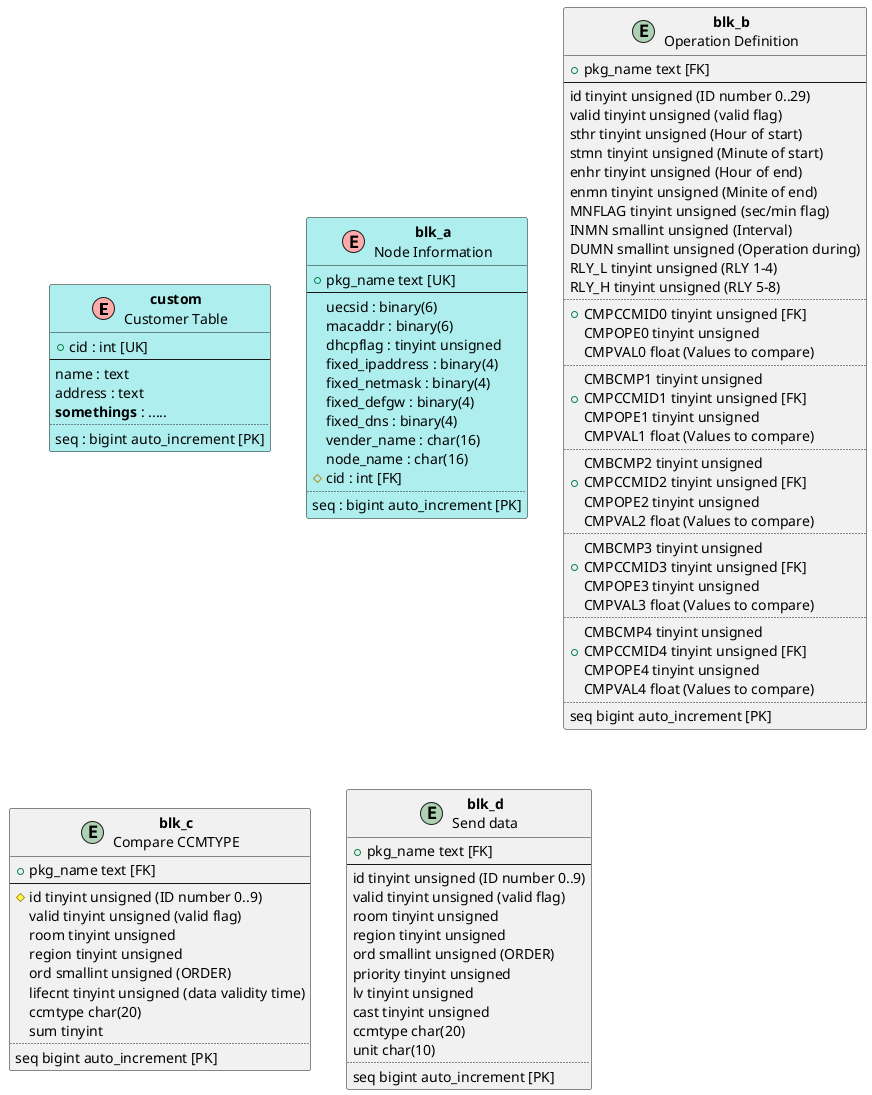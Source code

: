 @startuml tables
entity custom as "**custom**\nCustomer Table" <<(E,#FFAAAA)>> #PaleTurquoise {
    + cid : int [UK]
    --
    name : text
    address : text
    **somethings** : .....
    ..
    seq : bigint auto_increment [PK]
}

entity blk_a as "**blk_a**\nNode Information" <<(E,#FFAAAA)>> #PaleTurquoise {
  + pkg_name text [UK]
  --
  uecsid : binary(6)
  macaddr : binary(6)
  dhcpflag : tinyint unsigned
  fixed_ipaddress : binary(4)
  fixed_netmask : binary(4)
  fixed_defgw : binary(4)
  fixed_dns : binary(4)
  vender_name : char(16)
  node_name : char(16)
  # cid : int [FK]
  ..
  seq : bigint auto_increment [PK]
}

entity blk_b as "**blk_b**\nOperation Definition" {
    + pkg_name text [FK]
    --
    id tinyint unsigned (ID number 0..29)
    valid tinyint unsigned (valid flag)
    sthr tinyint unsigned (Hour of start)
    stmn tinyint unsigned (Minute of start)
    enhr tinyint unsigned (Hour of end)
    enmn tinyint unsigned (Minite of end)
    MNFLAG tinyint unsigned (sec/min flag)
    INMN smallint unsigned (Interval)
    DUMN smallint unsigned (Operation during)
    RLY_L tinyint unsigned (RLY 1-4)
    RLY_H tinyint unsigned (RLY 5-8)
    ..
    + CMPCCMID0 tinyint unsigned [FK]
    CMPOPE0 tinyint unsigned
    CMPVAL0 float (Values to compare)
    ..
    CMBCMP1 tinyint unsigned
    + CMPCCMID1 tinyint unsigned [FK]
    CMPOPE1 tinyint unsigned
    CMPVAL1 float (Values to compare)
    ..
    CMBCMP2 tinyint unsigned
    + CMPCCMID2 tinyint unsigned [FK]
    CMPOPE2 tinyint unsigned
    CMPVAL2 float (Values to compare)
    ..
    CMBCMP3 tinyint unsigned
    + CMPCCMID3 tinyint unsigned [FK]
    CMPOPE3 tinyint unsigned
    CMPVAL3 float (Values to compare)
    ..
    CMBCMP4 tinyint unsigned
    + CMPCCMID4 tinyint unsigned [FK]
    CMPOPE4 tinyint unsigned
    CMPVAL4 float (Values to compare)
    ..
    seq bigint auto_increment [PK]
}

entity blk_c as "**blk_c**\nCompare CCMTYPE" {
    + pkg_name text [FK]
    --
    # id tinyint unsigned (ID number 0..9)
    valid tinyint unsigned (valid flag)
    room tinyint unsigned
    region tinyint unsigned
    ord smallint unsigned (ORDER)
    lifecnt tinyint unsigned (data validity time)
    ccmtype char(20)
    sum tinyint
    ..
    seq bigint auto_increment [PK]
}

entity blk_d as "**blk_d**\nSend data" {
    + pkg_name text [FK]
    --
    id tinyint unsigned (ID number 0..9)
    valid tinyint unsigned (valid flag)
    room tinyint unsigned
    region tinyint unsigned
    ord smallint unsigned (ORDER)
    priority tinyint unsigned
    lv tinyint unsigned
    cast tinyint unsigned
    ccmtype char(20)
    unit char(10)
    ..
    seq bigint auto_increment [PK]
}